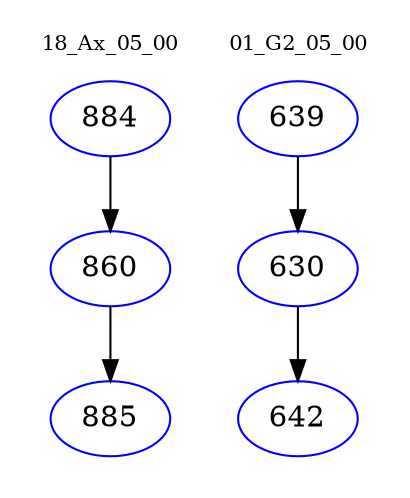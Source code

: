 digraph{
subgraph cluster_0 {
color = white
label = "18_Ax_05_00";
fontsize=10;
T0_884 [label="884", color="blue"]
T0_884 -> T0_860 [color="black"]
T0_860 [label="860", color="blue"]
T0_860 -> T0_885 [color="black"]
T0_885 [label="885", color="blue"]
}
subgraph cluster_1 {
color = white
label = "01_G2_05_00";
fontsize=10;
T1_639 [label="639", color="blue"]
T1_639 -> T1_630 [color="black"]
T1_630 [label="630", color="blue"]
T1_630 -> T1_642 [color="black"]
T1_642 [label="642", color="blue"]
}
}
